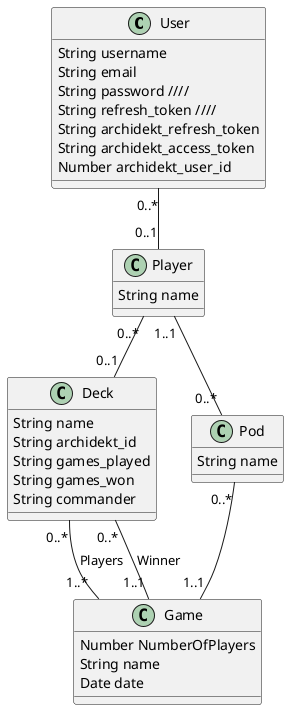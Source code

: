@startuml mcd

Class User {
    String username
    String email
    String password ////
    String refresh_token ////
    String archidekt_refresh_token
    String archidekt_access_token
    Number archidekt_user_id

}

Class Player {
    String name
}

Class Deck {
    String name
    String archidekt_id
    String games_played
    String games_won
    String commander
}

Class Game {
    Number NumberOfPlayers
    String name
    Date date
}

Class Pod {
    String name
}

User "0..*" -- "0..1" Player
Player "1..1" -- "0..*" Pod
Player "0..*" -- "0..1" Deck
Pod "0..*" -- "1..1" Game
Deck "0..*" -- "1..*" Game : Players
Deck "0..*" -- "1..1" Game : Winner
